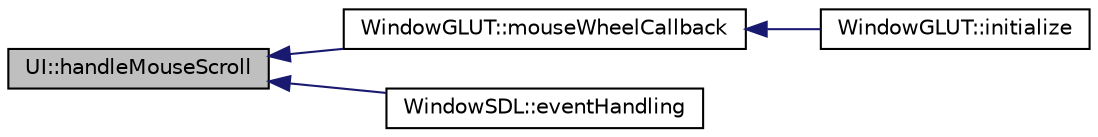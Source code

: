 digraph "UI::handleMouseScroll"
{
 // INTERACTIVE_SVG=YES
  edge [fontname="Helvetica",fontsize="10",labelfontname="Helvetica",labelfontsize="10"];
  node [fontname="Helvetica",fontsize="10",shape=record];
  rankdir="LR";
  Node1 [label="UI::handleMouseScroll",height=0.2,width=0.4,color="black", fillcolor="grey75", style="filled" fontcolor="black"];
  Node1 -> Node2 [dir="back",color="midnightblue",fontsize="10",style="solid",fontname="Helvetica"];
  Node2 [label="WindowGLUT::mouseWheelCallback",height=0.2,width=0.4,color="black", fillcolor="white", style="filled",URL="$class_window_g_l_u_t.html#ad385b57ac2242a965119710accd29e52"];
  Node2 -> Node3 [dir="back",color="midnightblue",fontsize="10",style="solid",fontname="Helvetica"];
  Node3 [label="WindowGLUT::initialize",height=0.2,width=0.4,color="black", fillcolor="white", style="filled",URL="$class_window_g_l_u_t.html#a23e784b4d08d5aa9d35af5a627a0d1cb"];
  Node1 -> Node4 [dir="back",color="midnightblue",fontsize="10",style="solid",fontname="Helvetica"];
  Node4 [label="WindowSDL::eventHandling",height=0.2,width=0.4,color="black", fillcolor="white", style="filled",URL="$class_window_s_d_l.html#a77e59286d958d1be56b9dc53108e58b0"];
}
